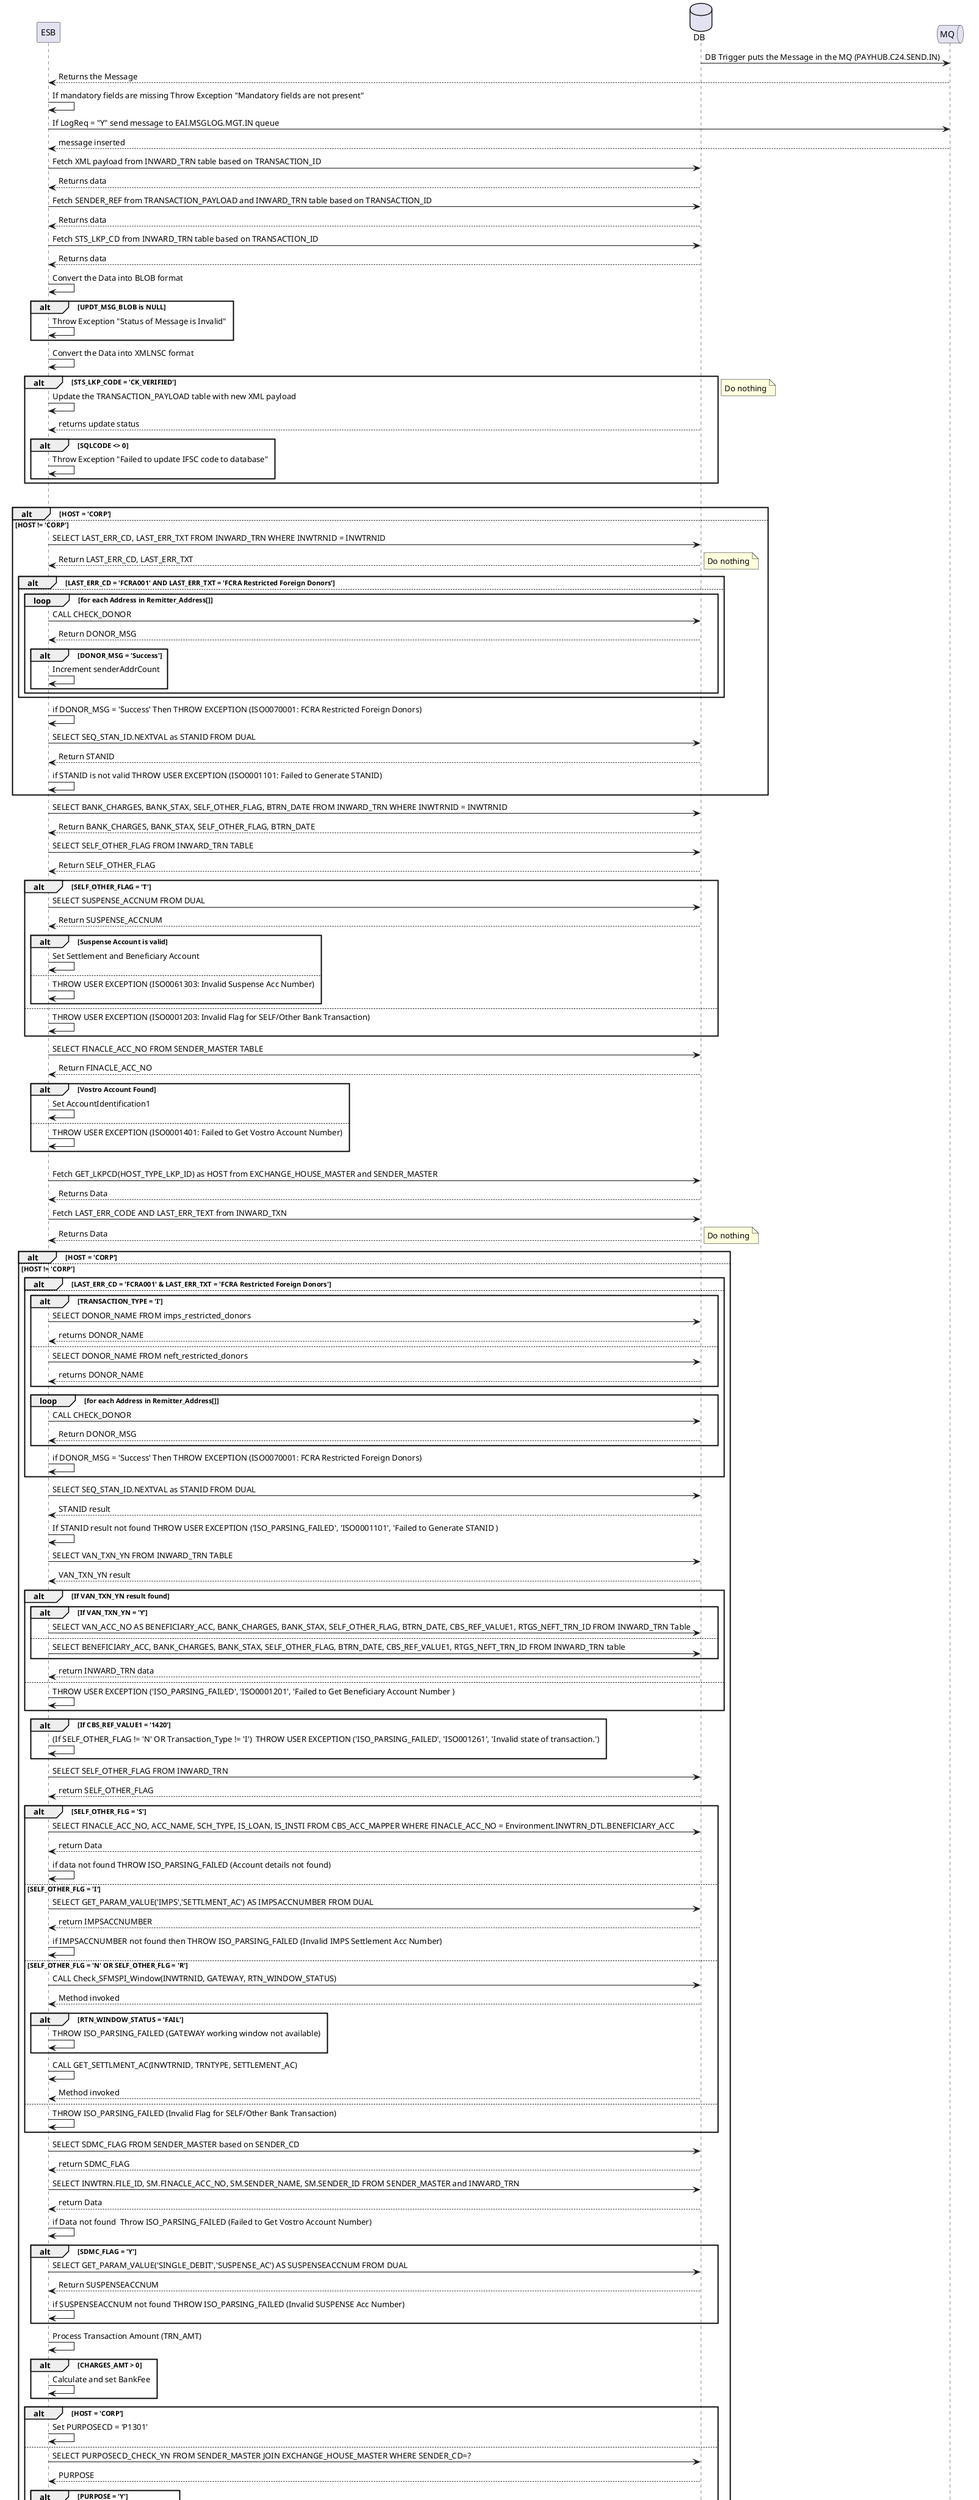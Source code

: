 @startuml C24 PROCESS

participant ESB
Database "DB" as DB
Queue "MQ" as MQ

DB -> MQ : DB Trigger puts the Message in the MQ (PAYHUB.C24.SEND.IN)
MQ --> ESB : Returns the Message

ESB -> ESB : If mandatory fields are missing Throw Exception "Mandatory fields are not present"

ESB -> MQ: If LogReq = "Y" send message to EAI.MSGLOG.MGT.IN queue
MQ --> ESB: message inserted

ESB -> DB : Fetch XML payload from INWARD_TRN table based on TRANSACTION_ID
DB --> ESB : Returns data

ESB -> DB : Fetch SENDER_REF from TRANSACTION_PAYLOAD and INWARD_TRN table based on TRANSACTION_ID
DB --> ESB : Returns data

ESB -> DB : Fetch STS_LKP_CD from INWARD_TRN table based on TRANSACTION_ID
DB --> ESB : Returns data

ESB -> ESB : Convert the Data into BLOB format

alt UPDT_MSG_BLOB is NULL
    ESB -> ESB : Throw Exception "Status of Message is Invalid"
end

ESB -> ESB : Convert the Data into XMLNSC format

alt STS_LKP_CODE = 'CK_VERIFIED'
    ESB -> ESB : Update the TRANSACTION_PAYLOAD table with new XML payload
    DB --> ESB : returns update status
    alt SQLCODE <> 0 
        ESB -> ESB : Throw Exception "Failed to update IFSC code to database"
    end
end

alt TRANSACTION_TYPE = 'T'
    alt HOST = 'CORP'
        note right: Do nothing
    else HOST != 'CORP'
    
        ESB -> DB: SELECT LAST_ERR_CD, LAST_ERR_TXT FROM INWARD_TRN WHERE INWTRNID = INWTRNID
        DB --> ESB: Return LAST_ERR_CD, LAST_ERR_TXT

        alt LAST_ERR_CD = 'FCRA001' AND LAST_ERR_TXT = 'FCRA Restricted Foreign Donors'
            note right: Do nothing
        else
            loop for each Address in Remitter_Address[]
            ESB -> DB: CALL CHECK_DONOR
            DB --> ESB: Return DONOR_MSG
            alt DONOR_MSG = 'Success'
                ESB -> ESB: Increment senderAddrCount
            end
        end
    
    end

    ESB -> ESB: if DONOR_MSG = 'Success' Then THROW EXCEPTION (ISO0070001: FCRA Restricted Foreign Donors)
    
    ESB -> DB: SELECT SEQ_STAN_ID.NEXTVAL as STANID FROM DUAL
    DB --> ESB: Return STANID
    
    ESB -> ESB: if STANID is not valid THROW USER EXCEPTION (ISO0001101: Failed to Generate STANID)
    end

    ESB -> DB: SELECT BANK_CHARGES, BANK_STAX, SELF_OTHER_FLAG, BTRN_DATE FROM INWARD_TRN WHERE INWTRNID = INWTRNID
    DB --> ESB: Return BANK_CHARGES, BANK_STAX, SELF_OTHER_FLAG, BTRN_DATE

    ESB -> DB: SELECT SELF_OTHER_FLAG FROM INWARD_TRN TABLE
    DB --> ESB: Return SELF_OTHER_FLAG
    alt SELF_OTHER_FLAG = 'T'
        ESB -> DB: SELECT SUSPENSE_ACCNUM FROM DUAL
        DB --> ESB: Return SUSPENSE_ACCNUM
    
        alt Suspense Account is valid
            ESB -> ESB: Set Settlement and Beneficiary Account
        else
            ESB -> ESB: THROW USER EXCEPTION (ISO0061303: Invalid Suspense Acc Number)
        end
    else
        ESB -> ESB: THROW USER EXCEPTION (ISO0001203: Invalid Flag for SELF/Other Bank Transaction)
    end

    ESB -> DB: SELECT FINACLE_ACC_NO FROM SENDER_MASTER TABLE
    DB --> ESB: Return FINACLE_ACC_NO

    alt Vostro Account Found
        ESB -> ESB: Set AccountIdentification1
    else
        ESB -> ESB: THROW USER EXCEPTION (ISO0001401: Failed to Get Vostro Account Number)
    end


else TransactionType !='T'
    ESB -> DB : Fetch GET_LKPCD(HOST_TYPE_LKP_ID) as HOST from EXCHANGE_HOUSE_MASTER and SENDER_MASTER 
    DB --> ESB : Returns Data
    ESB -> DB : Fetch LAST_ERR_CODE AND LAST_ERR_TEXT from INWARD_TXN
    DB --> ESB : Returns Data

    alt HOST = 'CORP'
        note right: Do nothing
    else HOST != 'CORP'    

    alt LAST_ERR_CD = 'FCRA001' & LAST_ERR_TXT = 'FCRA Restricted Foreign Donors'
        note right: Do nothing
    else
        alt  TRANSACTION_TYPE = 'I'
            ESB -> DB: SELECT DONOR_NAME FROM imps_restricted_donors
            DB --> ESB: returns DONOR_NAME
        else 
            ESB -> DB: SELECT DONOR_NAME FROM neft_restricted_donors
            DB --> ESB: returns DONOR_NAME
        end
        loop for each Address in Remitter_Address[]
            ESB -> DB: CALL CHECK_DONOR
            DB --> ESB: Return DONOR_MSG
        end 
        
        ESB -> ESB: if DONOR_MSG = 'Success' Then THROW EXCEPTION (ISO0070001: FCRA Restricted Foreign Donors)
    end 

    ESB -> DB: SELECT SEQ_STAN_ID.NEXTVAL as STANID FROM DUAL
    DB --> ESB: STANID result
   
    ESB -> ESB: If STANID result not found THROW USER EXCEPTION ('ISO_PARSING_FAILED', 'ISO0001101', 'Failed to Generate STANID )

    ESB -> DB: SELECT VAN_TXN_YN FROM INWARD_TRN TABLE
    DB --> ESB: VAN_TXN_YN result

    alt If VAN_TXN_YN result found

        alt If VAN_TXN_YN = 'Y'
            ESB -> DB: SELECT VAN_ACC_NO AS BENEFICIARY_ACC, BANK_CHARGES, BANK_STAX, SELF_OTHER_FLAG, BTRN_DATE, CBS_REF_VALUE1, RTGS_NEFT_TRN_ID FROM INWARD_TRN Table
        else
            ESB -> DB: SELECT BENEFICIARY_ACC, BANK_CHARGES, BANK_STAX, SELF_OTHER_FLAG, BTRN_DATE, CBS_REF_VALUE1, RTGS_NEFT_TRN_ID FROM INWARD_TRN table
        end
        DB --> ESB: return INWARD_TRN data
    else

        ESB -> ESB: THROW USER EXCEPTION ('ISO_PARSING_FAILED', 'ISO0001201', 'Failed to Get Beneficiary Account Number )
    end

    alt If CBS_REF_VALUE1 = '1420'
        ESB -> ESB: (If SELF_OTHER_FLAG != 'N' OR Transaction_Type != 'I')  THROW USER EXCEPTION ('ISO_PARSING_FAILED', 'ISO001261', 'Invalid state of transaction.')
    end

    ESB -> DB: SELECT SELF_OTHER_FLAG FROM INWARD_TRN 
    DB --> ESB: return SELF_OTHER_FLAG

    alt SELF_OTHER_FLG = 'S'
        ESB -> DB: SELECT FINACLE_ACC_NO, ACC_NAME, SCH_TYPE, IS_LOAN, IS_INSTI FROM CBS_ACC_MAPPER WHERE FINACLE_ACC_NO = Environment.INWTRN_DTL.BENEFICIARY_ACC
        DB --> ESB : return Data

        ESB -> ESB: if data not found THROW ISO_PARSING_FAILED (Account details not found)

    else SELF_OTHER_FLG = 'I'
            ESB -> DB: SELECT GET_PARAM_VALUE('IMPS','SETTLMENT_AC') AS IMPSACCNUMBER FROM DUAL
            DB --> ESB: return IMPSACCNUMBER
            
            ESB -> ESB: if IMPSACCNUMBER not found then THROW ISO_PARSING_FAILED (Invalid IMPS Settlement Acc Number)
    
    else SELF_OTHER_FLG = 'N' OR SELF_OTHER_FLG = 'R'
        ESB -> DB: CALL Check_SFMSPI_Window(INWTRNID, GATEWAY, RTN_WINDOW_STATUS)
        DB --> ESB : Method invoked
        alt RTN_WINDOW_STATUS = 'FAIL'
            ESB -> ESB: THROW ISO_PARSING_FAILED (GATEWAY working window not available)
        end
        ESB -> ESB: CALL GET_SETTLMENT_AC(INWTRNID, TRNTYPE, SETTLEMENT_AC)
        DB --> ESB : Method invoked
    else 
        ESB -> ESB: THROW ISO_PARSING_FAILED (Invalid Flag for SELF/Other Bank Transaction)
    end    
    

    ESB -> DB: SELECT SDMC_FLAG FROM SENDER_MASTER based on SENDER_CD
    DB --> ESB: return SDMC_FLAG
    ESB -> DB: SELECT INWTRN.FILE_ID, SM.FINACLE_ACC_NO, SM.SENDER_NAME, SM.SENDER_ID FROM SENDER_MASTER and INWARD_TRN
    DB --> ESB: return Data
    
    ESB -> ESB : if Data not found  Throw ISO_PARSING_FAILED (Failed to Get Vostro Account Number)
    
    alt SDMC_FLAG = 'Y'
        ESB -> DB: SELECT GET_PARAM_VALUE('SINGLE_DEBIT','SUSPENSE_AC') AS SUSPENSEACCNUM FROM DUAL
        DB --> ESB: Return SUSPENSEACCNUM

        ESB -> ESB : if SUSPENSEACCNUM not found THROW ISO_PARSING_FAILED (Invalid SUSPENSE Acc Number)
    end

    ESB -> ESB: Process Transaction Amount (TRN_AMT)
    alt CHARGES_AMT > 0
        ESB -> ESB: Calculate and set BankFee
    end

    alt HOST = 'CORP'
        ESB -> ESB: Set PURPOSECD = 'P1301'
    else
        ESB -> DB: SELECT PURPOSECD_CHECK_YN FROM SENDER_MASTER JOIN EXCHANGE_HOUSE_MASTER WHERE SENDER_CD=?
        DB --> ESB: PURPOSE
        alt PURPOSE = 'Y'
            ESB -> ESB: Set PURPOSECD from InputRoot
        else
            ESB -> ESB: Set PURPOSECD = 'P1301'
        end
    end 

    
    ESB -> ESB: if  Transaction_Type = 'N' then Set Remitter_Name for NEFT

    ESB -> DB: SELECT FILE_NAME FROM INWARD_FILES WHERE FILE_ID=?
    DB --> ESB: return FILE_NAME

    alt SELF_OTHER_FLG = 'I'
        ESB -> ESB: Process ReservedForPrivateUse125 with 'PHB-IBD'
    else
        alt HOST = 'CORP'
            ESB -> DB: SELECT CBS_REPORT_CD FROM EXCHANGE_HOUSE_MASTER JOIN SENDER_MASTER WHERE SENDER_ID=?
            DB --> ESB: return CBS_REPORT_CD
            ESB -> ESB: Process ReservedForPrivateUse125 with REPORT_CD
        else
            ESB -> DB: SELECT CBS_REPORT_CD FROM EXCHANGE_HOUSE_MASTER JOIN SENDER_MASTER WHERE SENDER_ID=?
            DB --> ESB: return CBS_REPORT_CD
            ESB -> ESB: Process ReservedForPrivateUse125 with REPORT_CD and 'FI'
        end
    end
end

' validation stars here 

alt ISO_MSG_TYPE is NULL 
    ESB -> ESB : Throw Error 'ISO Validation Failed : MessageType not Found'    
else ISO_MSG_TYPE != 4 
    ESB -> ESB : Throw Error 'ISO Validation Failed : MessageType should be 4 digit'
end


ESB -> ESB : if ISO_TRANSACTION_TYPE is NULL or length of ISO_TRANSACTION_TYPE <2 then Throw Error 'ISO Validation Failed : TansactionTpye not found'

ESB -> ESB : if SystemTraceAuditNumber is NULL Or < 1  Throw Error 'ISO Validation Failed : STANID not found'

ESB -> ESB : if Transaction_Amount <= 0  then  Throw Error 'ISO Validation Failed : Amount Cannot be less than  0'

alt TransactionCurrencyCode is NULL    
    ESB -> ESB : Throw Error 'ISO Validation Failed : Country Code not found'
else length of TransactionCurrencyCode != 3     
     ESB -> ESB : Throw Error 'ISO Validation Failed :  Currency Code should be of THREE characters'
end

alt length of AccountIdentification1 = 0
    ESB -> ESB : Throw Error 'ISO Validation Failed : First Account Activation code not found'
else length of AccountIdentification1 !=38
    ESB -> ESB : Throw Error 'ISO Validation Failed : First Account Activation code should be 38 characters'
end

alt length of AccountIdentification2 = 0
    ESB -> ESB : Throw Error 'ISO Validation Failed : Second Account Activation code not found'
else length of AccountIdentification1 !=40
    ESB -> ESB : Throw Error 'ISO Validation Failed : Second Account Activation code should be 40 characters'
end

alt DeliveryChannelControllerId is NULL 
    ESB -> ESB : Throw Error 'ISO Validation Failed : Delivery Channel Controller ID  not found.'
else length of DeliveryChannelControllerId != 3
    ESB -> ESB : Throw Error 'ISO Validation Failed : Delivery Channel Controller ID should be of 3 characters'
end

ESB -> ESB : map the input fields to XMLNSC format

ESB -> ESB: Convert Input XML to Bitstream
ESB -> ESB: Set MessageType to 'ISO8583_1987'
ESB -> ESB: Create DFDL Structure
ESB -> DB: Remove Unrequired XML Attributes
ESB -> ESB: Populate Primary Bitmap
ESB -> ESB: Check if Secondary Bitmap is Required
alt Secondary Bitmap Required
    ESB -> ESB: Create and Populate Secondary Bitmap
    ESB -> ESB: Set PrimaryBitmap.Bit001 to 1
else No Secondary Bitmap
    ESB -> ESB: Set PrimaryBitmap.Bit001 to 0
end
ESB -> ESB: Update Bitmaps Based on Available Fields
ESB -> ESB: Convert DFDL Structure to Bitstream
ESB -> ESB: Return TRUE

' 4th subflow

ESB -> ESB: convert the fields in BLOB format
ESB -> ESB:if INWTRNID =0 then THROW Exception ('Invalid Inward Transaction ID')

ESB -> DB : SELECT SEQ_INW_PAYLOAD.NEXTVAL as PAYLOAD_SEQ FROM dual
DB -> ESB : return PAYLOAD_SEQ
ESB -> ESB: if Payload Sequence Number not generated then  THROW Exception ('Payload Sequence Number cannot be generated')

ESB -> DB: INSERT INTO TRANSACTION_PAYLOAD (PAYLOAD_ID, INW_TRN_ID, PAYLOAD, CREATED_BY, CREATED_ON)
DB --> ESB: Data inserted

ESB ->ESB : if insertion failed THROW Exception ('SQL Error in INSERT TRANSACTION_PAYLOAD')

ESB -> DB : Select SELF_OTHER_FLAG, CONS_TRN_ID FROM INWARD_TRN WHERE INW_TRN_ID=?
DB --> ESB : return data


alt SDMC_FLAG = 'Y' and SELF_OTHER_FLAG <> 'T'
    ESB -> DB : SELECT CBS_REF_VALUE5 FROM INWARD_TRN 
    DB -> ESB : return CBS_REF_VALUE5
end

alt OtherBank_Return
    ESB -> DB: Update INWARD_TRN with C24_SEND status, ISO_PAYLOAD_ID, MsgType, and StanID
    DB --> ESB: Return update confirmation
else 
    ESB -> DB: Update INWARD_TRN with C24_SEND status, MsgType, StanID, LocalTransDT, PrimAccNo, AccIdent1, AccIdent2, and ISO_PAYLOAD_ID
    DB --> ESB: Return update confirmation
end

ESB -> ESB : if update failed throw Exception 'Failed to update the status of the Message'


'tcp

ESB -> DB: Retrieve Port Count for CBS_TCPIP
DB --> ESB: Return Port Count

ESB -> DB: Retrieve IP, Port, Source, Profile from CBS_TCPIP
DB --> ESB: Return IP, Port, Source, Profile
ESB -> ESB: Store IP, Port, Source, Profile in TCPCacheTable

ESB -> ESB: Check if Cache is Refreshed
alt Cache is Refreshed
    ESB -> ESB: Reset counterval
end

ESB -> ESB: Select Available TCP Destinations

ESB -> ESB:  if No Available Ports Throw User Exception "No Ports Available"

ESB -> ESB: Send data to TCP IP and Port

ESB -> MQ: send message to PAYHUB.C24.RECEIVE.IN Queue
MQ --> ESB : message recieved

alt Invalid INWTRNID
    ESB -> ESB: Throw exception - Invalid Inward Transaction ID
else Valid INWTRNID
    ESB -> DB: Check retry count using INWTRNID
    alt Retry available
        ESB -> ESB: update TRN_Status to 'C24_RETRY'
        ESB -> MQ : send message to PAYHUB.C24.AUTORETRY.IN queue
        MQ --> ESB : message recieved
    else No retry available
        ESB -> ESB: update TRN_Status to 'C24_MANUAL'
    end

    ESB -> DB: Update INWARD_TRN status using TRN_Status
    DB --> ESB: status updated

    alt Update fails
        ESB -> ESB: Throw exception - Failed to update status
    else Update successful
        ESB -> DB: Commit the transaction
    end
end
@enduml
